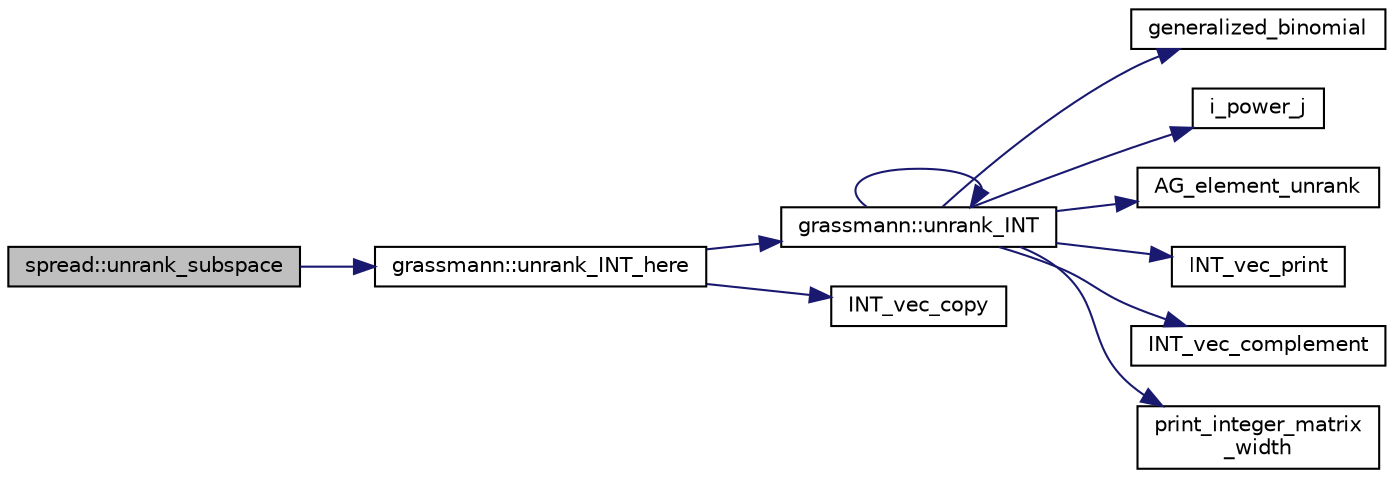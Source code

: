 digraph "spread::unrank_subspace"
{
  edge [fontname="Helvetica",fontsize="10",labelfontname="Helvetica",labelfontsize="10"];
  node [fontname="Helvetica",fontsize="10",shape=record];
  rankdir="LR";
  Node3492 [label="spread::unrank_subspace",height=0.2,width=0.4,color="black", fillcolor="grey75", style="filled", fontcolor="black"];
  Node3492 -> Node3493 [color="midnightblue",fontsize="10",style="solid",fontname="Helvetica"];
  Node3493 [label="grassmann::unrank_INT_here",height=0.2,width=0.4,color="black", fillcolor="white", style="filled",URL="$df/d02/classgrassmann.html#aa51bb30ed0feb7ad87d500b76e0b3cbe"];
  Node3493 -> Node3494 [color="midnightblue",fontsize="10",style="solid",fontname="Helvetica"];
  Node3494 [label="grassmann::unrank_INT",height=0.2,width=0.4,color="black", fillcolor="white", style="filled",URL="$df/d02/classgrassmann.html#a32079405b95a6da2ba1420567d762d64"];
  Node3494 -> Node3495 [color="midnightblue",fontsize="10",style="solid",fontname="Helvetica"];
  Node3495 [label="generalized_binomial",height=0.2,width=0.4,color="black", fillcolor="white", style="filled",URL="$d2/d7c/combinatorics_8_c.html#a24762dc22e45175d18ec1ec1d2556ae8"];
  Node3494 -> Node3496 [color="midnightblue",fontsize="10",style="solid",fontname="Helvetica"];
  Node3496 [label="i_power_j",height=0.2,width=0.4,color="black", fillcolor="white", style="filled",URL="$de/dc5/algebra__and__number__theory_8h.html#a39b321523e8957d701618bb5cac542b5"];
  Node3494 -> Node3497 [color="midnightblue",fontsize="10",style="solid",fontname="Helvetica"];
  Node3497 [label="AG_element_unrank",height=0.2,width=0.4,color="black", fillcolor="white", style="filled",URL="$d4/d67/geometry_8h.html#a4a33b86c87b2879b97cfa1327abe2885"];
  Node3494 -> Node3498 [color="midnightblue",fontsize="10",style="solid",fontname="Helvetica"];
  Node3498 [label="INT_vec_print",height=0.2,width=0.4,color="black", fillcolor="white", style="filled",URL="$df/dbf/sajeeb_8_c.html#a79a5901af0b47dd0d694109543c027fe"];
  Node3494 -> Node3494 [color="midnightblue",fontsize="10",style="solid",fontname="Helvetica"];
  Node3494 -> Node3499 [color="midnightblue",fontsize="10",style="solid",fontname="Helvetica"];
  Node3499 [label="INT_vec_complement",height=0.2,width=0.4,color="black", fillcolor="white", style="filled",URL="$d5/db4/io__and__os_8h.html#a2a0a724647575fcd3090c763985eb81a"];
  Node3494 -> Node3500 [color="midnightblue",fontsize="10",style="solid",fontname="Helvetica"];
  Node3500 [label="print_integer_matrix\l_width",height=0.2,width=0.4,color="black", fillcolor="white", style="filled",URL="$d5/db4/io__and__os_8h.html#aa78f3e73fc2179251bd15adbcc31573f"];
  Node3493 -> Node3501 [color="midnightblue",fontsize="10",style="solid",fontname="Helvetica"];
  Node3501 [label="INT_vec_copy",height=0.2,width=0.4,color="black", fillcolor="white", style="filled",URL="$df/dbf/sajeeb_8_c.html#ac2d875e27e009af6ec04d17254d11075"];
}
